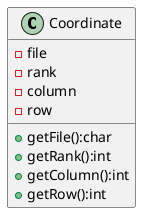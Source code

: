 @startuml
hide empty members

class Coordinate{

-file
-rank
-column
-row

+getFile():char
+getRank():int
+getColumn():int
+getRow():int

}
@enduml